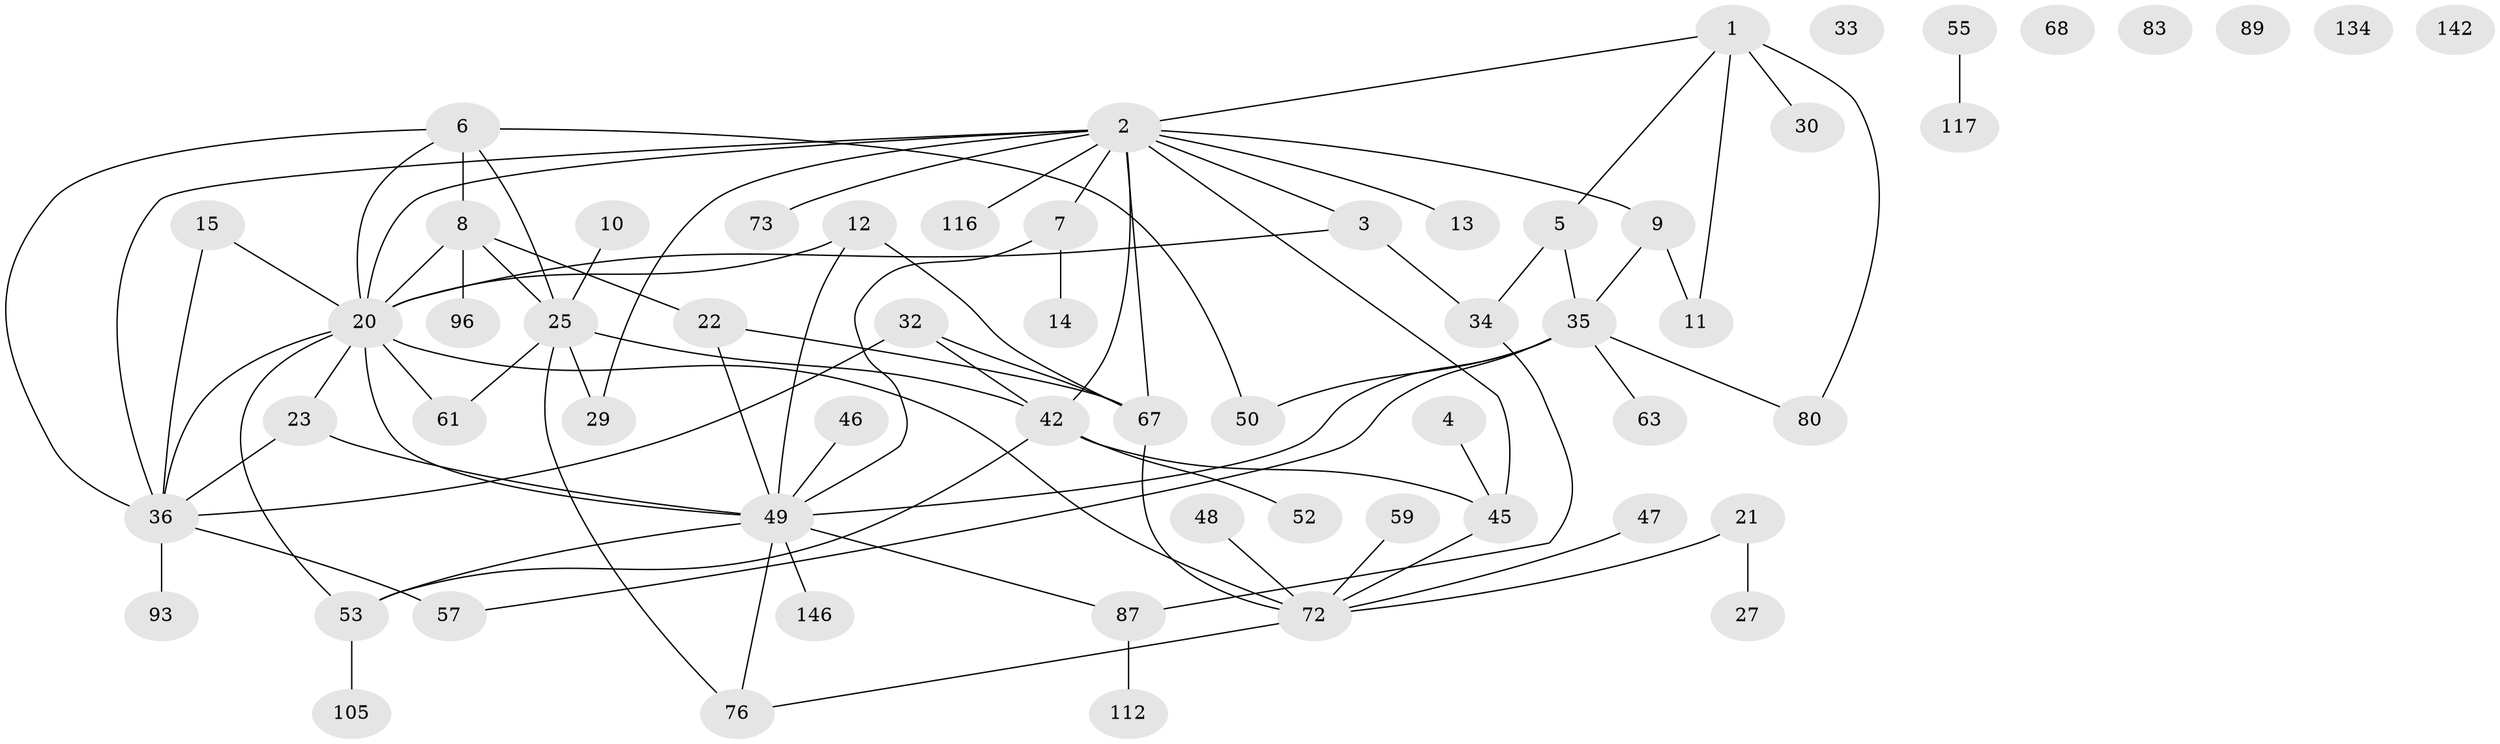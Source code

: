 // original degree distribution, {2: 0.2972972972972973, 4: 0.12837837837837837, 1: 0.22297297297297297, 3: 0.23648648648648649, 6: 0.02702702702702703, 5: 0.04054054054054054, 0: 0.04054054054054054, 8: 0.006756756756756757}
// Generated by graph-tools (version 1.1) at 2025/16/03/04/25 18:16:30]
// undirected, 60 vertices, 85 edges
graph export_dot {
graph [start="1"]
  node [color=gray90,style=filled];
  1 [super="+133+24"];
  2 [super="+115+17+85"];
  3 [super="+147"];
  4;
  5 [super="+56"];
  6 [super="+16+69"];
  7 [super="+139+130"];
  8 [super="+92+70+26"];
  9 [super="+66"];
  10 [super="+58"];
  11 [super="+18+54"];
  12;
  13 [super="+114"];
  14;
  15 [super="+102"];
  20 [super="+74+60+44+84"];
  21 [super="+108"];
  22 [super="+40+109"];
  23 [super="+86"];
  25 [super="+31+38"];
  27 [super="+28+124"];
  29;
  30 [super="+81"];
  32 [super="+145+119+91+111"];
  33;
  34 [super="+88"];
  35 [super="+100+94+37"];
  36 [super="+43+41+78+51"];
  42 [super="+79+101"];
  45 [super="+82"];
  46;
  47 [super="+107"];
  48;
  49 [super="+120+141+95"];
  50 [super="+65"];
  52 [super="+127"];
  53 [super="+90+97"];
  55 [super="+125"];
  57 [super="+75"];
  59;
  61 [super="+121"];
  63 [super="+143"];
  67 [super="+113"];
  68;
  72 [super="+131+77"];
  73;
  76;
  80 [super="+98"];
  83;
  87 [super="+118"];
  89;
  93;
  96;
  105;
  112;
  116;
  117;
  134;
  142;
  146;
  1 -- 2;
  1 -- 5;
  1 -- 80;
  1 -- 11;
  1 -- 30;
  2 -- 20 [weight=3];
  2 -- 116;
  2 -- 29;
  2 -- 3;
  2 -- 7;
  2 -- 73;
  2 -- 42 [weight=2];
  2 -- 67;
  2 -- 9;
  2 -- 13;
  2 -- 45;
  2 -- 36;
  3 -- 34;
  3 -- 20;
  4 -- 45;
  5 -- 34;
  5 -- 35;
  6 -- 50;
  6 -- 8 [weight=2];
  6 -- 36;
  6 -- 25;
  6 -- 20 [weight=2];
  7 -- 14;
  7 -- 49;
  8 -- 20;
  8 -- 25;
  8 -- 96;
  8 -- 22;
  9 -- 11;
  9 -- 35;
  10 -- 25;
  12 -- 49;
  12 -- 20;
  12 -- 67;
  15 -- 36;
  15 -- 20;
  20 -- 36 [weight=2];
  20 -- 53;
  20 -- 23;
  20 -- 72;
  20 -- 49;
  20 -- 61;
  21 -- 72;
  21 -- 27;
  22 -- 67;
  22 -- 49;
  23 -- 49;
  23 -- 36 [weight=2];
  25 -- 42;
  25 -- 76;
  25 -- 29;
  25 -- 61;
  32 -- 36;
  32 -- 42;
  32 -- 67;
  34 -- 87;
  35 -- 50;
  35 -- 57;
  35 -- 49;
  35 -- 80;
  35 -- 63;
  36 -- 93;
  36 -- 57;
  42 -- 53;
  42 -- 52;
  42 -- 45;
  45 -- 72;
  46 -- 49;
  47 -- 72;
  48 -- 72;
  49 -- 146;
  49 -- 87;
  49 -- 76;
  49 -- 53;
  53 -- 105;
  55 -- 117;
  59 -- 72;
  67 -- 72;
  72 -- 76;
  87 -- 112;
}

